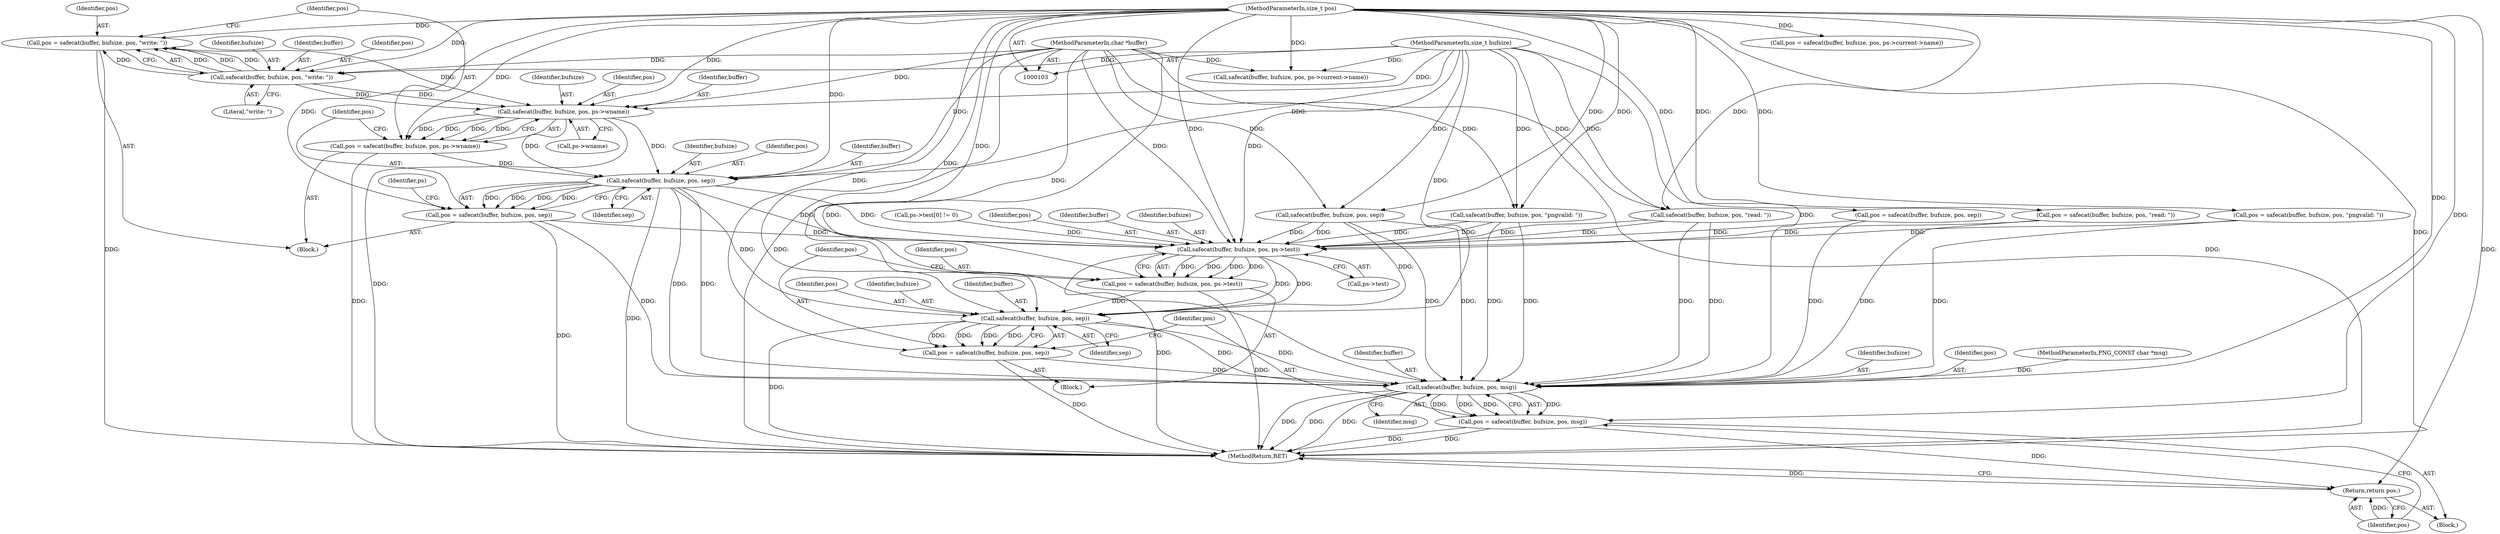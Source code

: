 digraph "1_Android_9d4853418ab2f754c2b63e091c29c5529b8b86ca_140@pointer" {
"1000184" [label="(Call,safecat(buffer, bufsize, pos, sep))"];
"1000175" [label="(Call,safecat(buffer, bufsize, pos, ps->wname))"];
"1000168" [label="(Call,safecat(buffer, bufsize, pos, \"write: \"))"];
"1000106" [label="(MethodParameterIn,char *buffer)"];
"1000107" [label="(MethodParameterIn,size_t bufsize)"];
"1000108" [label="(MethodParameterIn,size_t pos)"];
"1000166" [label="(Call,pos = safecat(buffer, bufsize, pos, \"write: \"))"];
"1000173" [label="(Call,pos = safecat(buffer, bufsize, pos, ps->wname))"];
"1000182" [label="(Call,pos = safecat(buffer, bufsize, pos, sep))"];
"1000209" [label="(Call,safecat(buffer, bufsize, pos, ps->test))"];
"1000207" [label="(Call,pos = safecat(buffer, bufsize, pos, ps->test))"];
"1000218" [label="(Call,safecat(buffer, bufsize, pos, sep))"];
"1000216" [label="(Call,pos = safecat(buffer, bufsize, pos, sep))"];
"1000225" [label="(Call,safecat(buffer, bufsize, pos, msg))"];
"1000223" [label="(Call,pos = safecat(buffer, bufsize, pos, msg))"];
"1000230" [label="(Return,return pos;)"];
"1000110" [label="(Block,)"];
"1000199" [label="(Call,ps->test[0] != 0)"];
"1000202" [label="(Identifier,ps)"];
"1000182" [label="(Call,pos = safecat(buffer, bufsize, pos, sep))"];
"1000208" [label="(Identifier,pos)"];
"1000170" [label="(Identifier,bufsize)"];
"1000177" [label="(Identifier,bufsize)"];
"1000166" [label="(Call,pos = safecat(buffer, bufsize, pos, \"write: \"))"];
"1000212" [label="(Identifier,pos)"];
"1000220" [label="(Identifier,bufsize)"];
"1000227" [label="(Identifier,bufsize)"];
"1000178" [label="(Identifier,pos)"];
"1000174" [label="(Identifier,pos)"];
"1000223" [label="(Call,pos = safecat(buffer, bufsize, pos, msg))"];
"1000169" [label="(Identifier,buffer)"];
"1000232" [label="(MethodReturn,RET)"];
"1000107" [label="(MethodParameterIn,size_t bufsize)"];
"1000186" [label="(Identifier,bufsize)"];
"1000210" [label="(Identifier,buffer)"];
"1000106" [label="(MethodParameterIn,char *buffer)"];
"1000147" [label="(Call,pos = safecat(buffer, bufsize, pos, sep))"];
"1000207" [label="(Call,pos = safecat(buffer, bufsize, pos, ps->test))"];
"1000184" [label="(Call,safecat(buffer, bufsize, pos, sep))"];
"1000224" [label="(Identifier,pos)"];
"1000172" [label="(Literal,\"write: \")"];
"1000124" [label="(Call,safecat(buffer, bufsize, pos, \"read: \"))"];
"1000225" [label="(Call,safecat(buffer, bufsize, pos, msg))"];
"1000175" [label="(Call,safecat(buffer, bufsize, pos, ps->wname))"];
"1000213" [label="(Call,ps->test)"];
"1000218" [label="(Call,safecat(buffer, bufsize, pos, sep))"];
"1000228" [label="(Identifier,pos)"];
"1000122" [label="(Call,pos = safecat(buffer, bufsize, pos, \"read: \"))"];
"1000187" [label="(Identifier,pos)"];
"1000216" [label="(Call,pos = safecat(buffer, bufsize, pos, sep))"];
"1000109" [label="(MethodParameterIn,PNG_CONST char *msg)"];
"1000191" [label="(Call,pos = safecat(buffer, bufsize, pos, \"pngvalid: \"))"];
"1000219" [label="(Identifier,buffer)"];
"1000222" [label="(Identifier,sep)"];
"1000231" [label="(Identifier,pos)"];
"1000211" [label="(Identifier,bufsize)"];
"1000176" [label="(Identifier,buffer)"];
"1000193" [label="(Call,safecat(buffer, bufsize, pos, \"pngvalid: \"))"];
"1000188" [label="(Identifier,sep)"];
"1000149" [label="(Call,safecat(buffer, bufsize, pos, sep))"];
"1000165" [label="(Block,)"];
"1000136" [label="(Call,pos = safecat(buffer, bufsize, pos, ps->current->name))"];
"1000217" [label="(Identifier,pos)"];
"1000230" [label="(Return,return pos;)"];
"1000221" [label="(Identifier,pos)"];
"1000183" [label="(Identifier,pos)"];
"1000226" [label="(Identifier,buffer)"];
"1000108" [label="(MethodParameterIn,size_t pos)"];
"1000167" [label="(Identifier,pos)"];
"1000229" [label="(Identifier,msg)"];
"1000171" [label="(Identifier,pos)"];
"1000206" [label="(Block,)"];
"1000185" [label="(Identifier,buffer)"];
"1000168" [label="(Call,safecat(buffer, bufsize, pos, \"write: \"))"];
"1000173" [label="(Call,pos = safecat(buffer, bufsize, pos, ps->wname))"];
"1000209" [label="(Call,safecat(buffer, bufsize, pos, ps->test))"];
"1000138" [label="(Call,safecat(buffer, bufsize, pos, ps->current->name))"];
"1000179" [label="(Call,ps->wname)"];
"1000184" -> "1000182"  [label="AST: "];
"1000184" -> "1000188"  [label="CFG: "];
"1000185" -> "1000184"  [label="AST: "];
"1000186" -> "1000184"  [label="AST: "];
"1000187" -> "1000184"  [label="AST: "];
"1000188" -> "1000184"  [label="AST: "];
"1000182" -> "1000184"  [label="CFG: "];
"1000184" -> "1000232"  [label="DDG: "];
"1000184" -> "1000182"  [label="DDG: "];
"1000184" -> "1000182"  [label="DDG: "];
"1000184" -> "1000182"  [label="DDG: "];
"1000184" -> "1000182"  [label="DDG: "];
"1000175" -> "1000184"  [label="DDG: "];
"1000175" -> "1000184"  [label="DDG: "];
"1000106" -> "1000184"  [label="DDG: "];
"1000107" -> "1000184"  [label="DDG: "];
"1000173" -> "1000184"  [label="DDG: "];
"1000108" -> "1000184"  [label="DDG: "];
"1000184" -> "1000209"  [label="DDG: "];
"1000184" -> "1000209"  [label="DDG: "];
"1000184" -> "1000218"  [label="DDG: "];
"1000184" -> "1000225"  [label="DDG: "];
"1000184" -> "1000225"  [label="DDG: "];
"1000175" -> "1000173"  [label="AST: "];
"1000175" -> "1000179"  [label="CFG: "];
"1000176" -> "1000175"  [label="AST: "];
"1000177" -> "1000175"  [label="AST: "];
"1000178" -> "1000175"  [label="AST: "];
"1000179" -> "1000175"  [label="AST: "];
"1000173" -> "1000175"  [label="CFG: "];
"1000175" -> "1000232"  [label="DDG: "];
"1000175" -> "1000173"  [label="DDG: "];
"1000175" -> "1000173"  [label="DDG: "];
"1000175" -> "1000173"  [label="DDG: "];
"1000175" -> "1000173"  [label="DDG: "];
"1000168" -> "1000175"  [label="DDG: "];
"1000168" -> "1000175"  [label="DDG: "];
"1000106" -> "1000175"  [label="DDG: "];
"1000107" -> "1000175"  [label="DDG: "];
"1000166" -> "1000175"  [label="DDG: "];
"1000108" -> "1000175"  [label="DDG: "];
"1000168" -> "1000166"  [label="AST: "];
"1000168" -> "1000172"  [label="CFG: "];
"1000169" -> "1000168"  [label="AST: "];
"1000170" -> "1000168"  [label="AST: "];
"1000171" -> "1000168"  [label="AST: "];
"1000172" -> "1000168"  [label="AST: "];
"1000166" -> "1000168"  [label="CFG: "];
"1000168" -> "1000166"  [label="DDG: "];
"1000168" -> "1000166"  [label="DDG: "];
"1000168" -> "1000166"  [label="DDG: "];
"1000168" -> "1000166"  [label="DDG: "];
"1000106" -> "1000168"  [label="DDG: "];
"1000107" -> "1000168"  [label="DDG: "];
"1000108" -> "1000168"  [label="DDG: "];
"1000106" -> "1000103"  [label="AST: "];
"1000106" -> "1000232"  [label="DDG: "];
"1000106" -> "1000124"  [label="DDG: "];
"1000106" -> "1000138"  [label="DDG: "];
"1000106" -> "1000149"  [label="DDG: "];
"1000106" -> "1000193"  [label="DDG: "];
"1000106" -> "1000209"  [label="DDG: "];
"1000106" -> "1000218"  [label="DDG: "];
"1000106" -> "1000225"  [label="DDG: "];
"1000107" -> "1000103"  [label="AST: "];
"1000107" -> "1000232"  [label="DDG: "];
"1000107" -> "1000124"  [label="DDG: "];
"1000107" -> "1000138"  [label="DDG: "];
"1000107" -> "1000149"  [label="DDG: "];
"1000107" -> "1000193"  [label="DDG: "];
"1000107" -> "1000209"  [label="DDG: "];
"1000107" -> "1000218"  [label="DDG: "];
"1000107" -> "1000225"  [label="DDG: "];
"1000108" -> "1000103"  [label="AST: "];
"1000108" -> "1000232"  [label="DDG: "];
"1000108" -> "1000122"  [label="DDG: "];
"1000108" -> "1000124"  [label="DDG: "];
"1000108" -> "1000136"  [label="DDG: "];
"1000108" -> "1000138"  [label="DDG: "];
"1000108" -> "1000147"  [label="DDG: "];
"1000108" -> "1000149"  [label="DDG: "];
"1000108" -> "1000166"  [label="DDG: "];
"1000108" -> "1000173"  [label="DDG: "];
"1000108" -> "1000182"  [label="DDG: "];
"1000108" -> "1000191"  [label="DDG: "];
"1000108" -> "1000193"  [label="DDG: "];
"1000108" -> "1000207"  [label="DDG: "];
"1000108" -> "1000209"  [label="DDG: "];
"1000108" -> "1000216"  [label="DDG: "];
"1000108" -> "1000218"  [label="DDG: "];
"1000108" -> "1000223"  [label="DDG: "];
"1000108" -> "1000225"  [label="DDG: "];
"1000108" -> "1000230"  [label="DDG: "];
"1000166" -> "1000165"  [label="AST: "];
"1000167" -> "1000166"  [label="AST: "];
"1000174" -> "1000166"  [label="CFG: "];
"1000166" -> "1000232"  [label="DDG: "];
"1000173" -> "1000165"  [label="AST: "];
"1000174" -> "1000173"  [label="AST: "];
"1000183" -> "1000173"  [label="CFG: "];
"1000173" -> "1000232"  [label="DDG: "];
"1000182" -> "1000165"  [label="AST: "];
"1000183" -> "1000182"  [label="AST: "];
"1000202" -> "1000182"  [label="CFG: "];
"1000182" -> "1000232"  [label="DDG: "];
"1000182" -> "1000209"  [label="DDG: "];
"1000182" -> "1000225"  [label="DDG: "];
"1000209" -> "1000207"  [label="AST: "];
"1000209" -> "1000213"  [label="CFG: "];
"1000210" -> "1000209"  [label="AST: "];
"1000211" -> "1000209"  [label="AST: "];
"1000212" -> "1000209"  [label="AST: "];
"1000213" -> "1000209"  [label="AST: "];
"1000207" -> "1000209"  [label="CFG: "];
"1000209" -> "1000232"  [label="DDG: "];
"1000209" -> "1000207"  [label="DDG: "];
"1000209" -> "1000207"  [label="DDG: "];
"1000209" -> "1000207"  [label="DDG: "];
"1000209" -> "1000207"  [label="DDG: "];
"1000149" -> "1000209"  [label="DDG: "];
"1000149" -> "1000209"  [label="DDG: "];
"1000124" -> "1000209"  [label="DDG: "];
"1000124" -> "1000209"  [label="DDG: "];
"1000193" -> "1000209"  [label="DDG: "];
"1000193" -> "1000209"  [label="DDG: "];
"1000122" -> "1000209"  [label="DDG: "];
"1000147" -> "1000209"  [label="DDG: "];
"1000191" -> "1000209"  [label="DDG: "];
"1000199" -> "1000209"  [label="DDG: "];
"1000209" -> "1000218"  [label="DDG: "];
"1000209" -> "1000218"  [label="DDG: "];
"1000207" -> "1000206"  [label="AST: "];
"1000208" -> "1000207"  [label="AST: "];
"1000217" -> "1000207"  [label="CFG: "];
"1000207" -> "1000232"  [label="DDG: "];
"1000207" -> "1000218"  [label="DDG: "];
"1000218" -> "1000216"  [label="AST: "];
"1000218" -> "1000222"  [label="CFG: "];
"1000219" -> "1000218"  [label="AST: "];
"1000220" -> "1000218"  [label="AST: "];
"1000221" -> "1000218"  [label="AST: "];
"1000222" -> "1000218"  [label="AST: "];
"1000216" -> "1000218"  [label="CFG: "];
"1000218" -> "1000232"  [label="DDG: "];
"1000218" -> "1000216"  [label="DDG: "];
"1000218" -> "1000216"  [label="DDG: "];
"1000218" -> "1000216"  [label="DDG: "];
"1000218" -> "1000216"  [label="DDG: "];
"1000149" -> "1000218"  [label="DDG: "];
"1000218" -> "1000225"  [label="DDG: "];
"1000218" -> "1000225"  [label="DDG: "];
"1000216" -> "1000206"  [label="AST: "];
"1000217" -> "1000216"  [label="AST: "];
"1000224" -> "1000216"  [label="CFG: "];
"1000216" -> "1000232"  [label="DDG: "];
"1000216" -> "1000225"  [label="DDG: "];
"1000225" -> "1000223"  [label="AST: "];
"1000225" -> "1000229"  [label="CFG: "];
"1000226" -> "1000225"  [label="AST: "];
"1000227" -> "1000225"  [label="AST: "];
"1000228" -> "1000225"  [label="AST: "];
"1000229" -> "1000225"  [label="AST: "];
"1000223" -> "1000225"  [label="CFG: "];
"1000225" -> "1000232"  [label="DDG: "];
"1000225" -> "1000232"  [label="DDG: "];
"1000225" -> "1000232"  [label="DDG: "];
"1000225" -> "1000223"  [label="DDG: "];
"1000225" -> "1000223"  [label="DDG: "];
"1000225" -> "1000223"  [label="DDG: "];
"1000225" -> "1000223"  [label="DDG: "];
"1000149" -> "1000225"  [label="DDG: "];
"1000149" -> "1000225"  [label="DDG: "];
"1000124" -> "1000225"  [label="DDG: "];
"1000124" -> "1000225"  [label="DDG: "];
"1000193" -> "1000225"  [label="DDG: "];
"1000193" -> "1000225"  [label="DDG: "];
"1000122" -> "1000225"  [label="DDG: "];
"1000147" -> "1000225"  [label="DDG: "];
"1000191" -> "1000225"  [label="DDG: "];
"1000109" -> "1000225"  [label="DDG: "];
"1000223" -> "1000110"  [label="AST: "];
"1000224" -> "1000223"  [label="AST: "];
"1000231" -> "1000223"  [label="CFG: "];
"1000223" -> "1000232"  [label="DDG: "];
"1000223" -> "1000232"  [label="DDG: "];
"1000223" -> "1000230"  [label="DDG: "];
"1000230" -> "1000110"  [label="AST: "];
"1000230" -> "1000231"  [label="CFG: "];
"1000231" -> "1000230"  [label="AST: "];
"1000232" -> "1000230"  [label="CFG: "];
"1000230" -> "1000232"  [label="DDG: "];
"1000231" -> "1000230"  [label="DDG: "];
}
